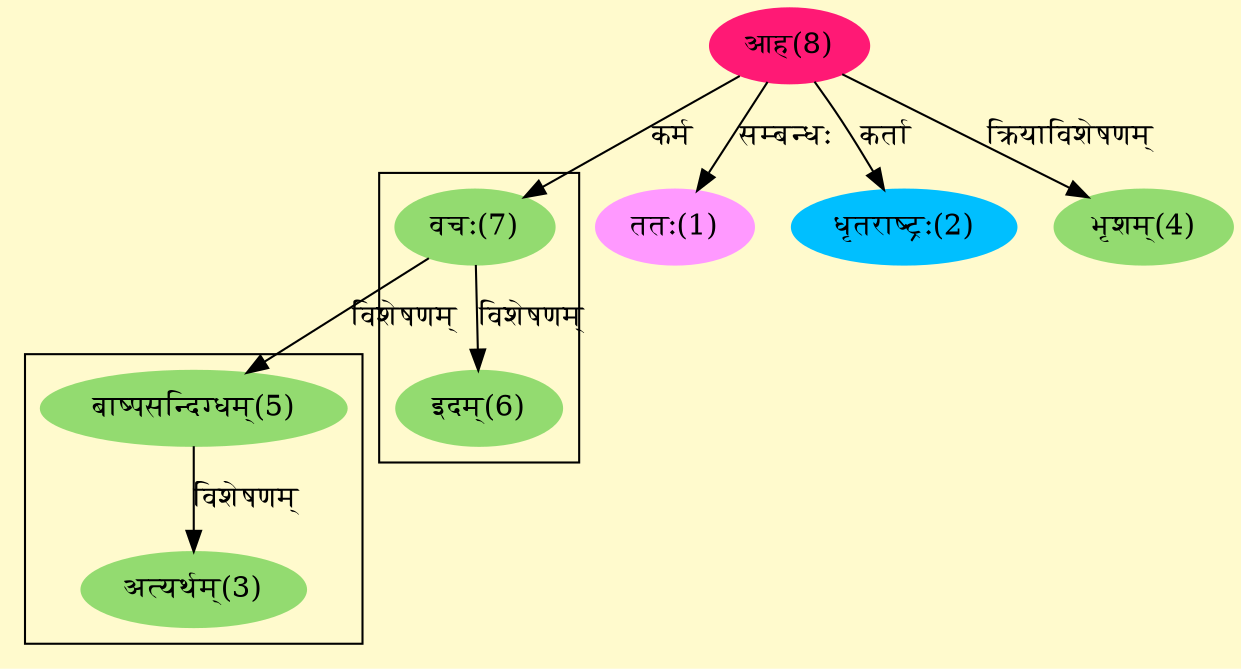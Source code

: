 digraph G{
rankdir=BT;
 compound=true;
 bgcolor="lemonchiffon1";

subgraph cluster_1{
Node3 [style=filled, color="#93DB70" label = "अत्यर्थम्(3)"]
Node5 [style=filled, color="#93DB70" label = "बाष्पसन्दिग्धम्(5)"]

}

subgraph cluster_2{
Node5 [style=filled, color="#93DB70" label = "बाष्पसन्दिग्धम्(5)"]
Node7 [style=filled, color="#93DB70" label = "वचः(7)"]
Node6 [style=filled, color="#93DB70" label = "इदम्(6)"]

}
Node1 [style=filled, color="#FF99FF" label = "ततः(1)"]
Node8 [style=filled, color="#FF1975" label = "आह(8)"]
Node2 [style=filled, color="#00BFFF" label = "धृतराष्ट्रः(2)"]
Node4 [style=filled, color="#93DB70" label = "भृशम्(4)"]
Node7 [style=filled, color="#93DB70" label = "वचः(7)"]
/* Start of Relations section */

Node1 -> Node8 [  label="सम्बन्धः"  dir="back" ]
Node2 -> Node8 [  label="कर्ता"  dir="back" ]
Node3 -> Node5 [  label="विशेषणम्"  dir="back" ]
Node4 -> Node8 [  label="क्रियाविशेषणम्"  dir="back" ]
Node5 -> Node7 [  label="विशेषणम्"  dir="back" ]
Node6 -> Node7 [  label="विशेषणम्"  dir="back" ]
Node7 -> Node8 [  label="कर्म"  dir="back" ]
}
